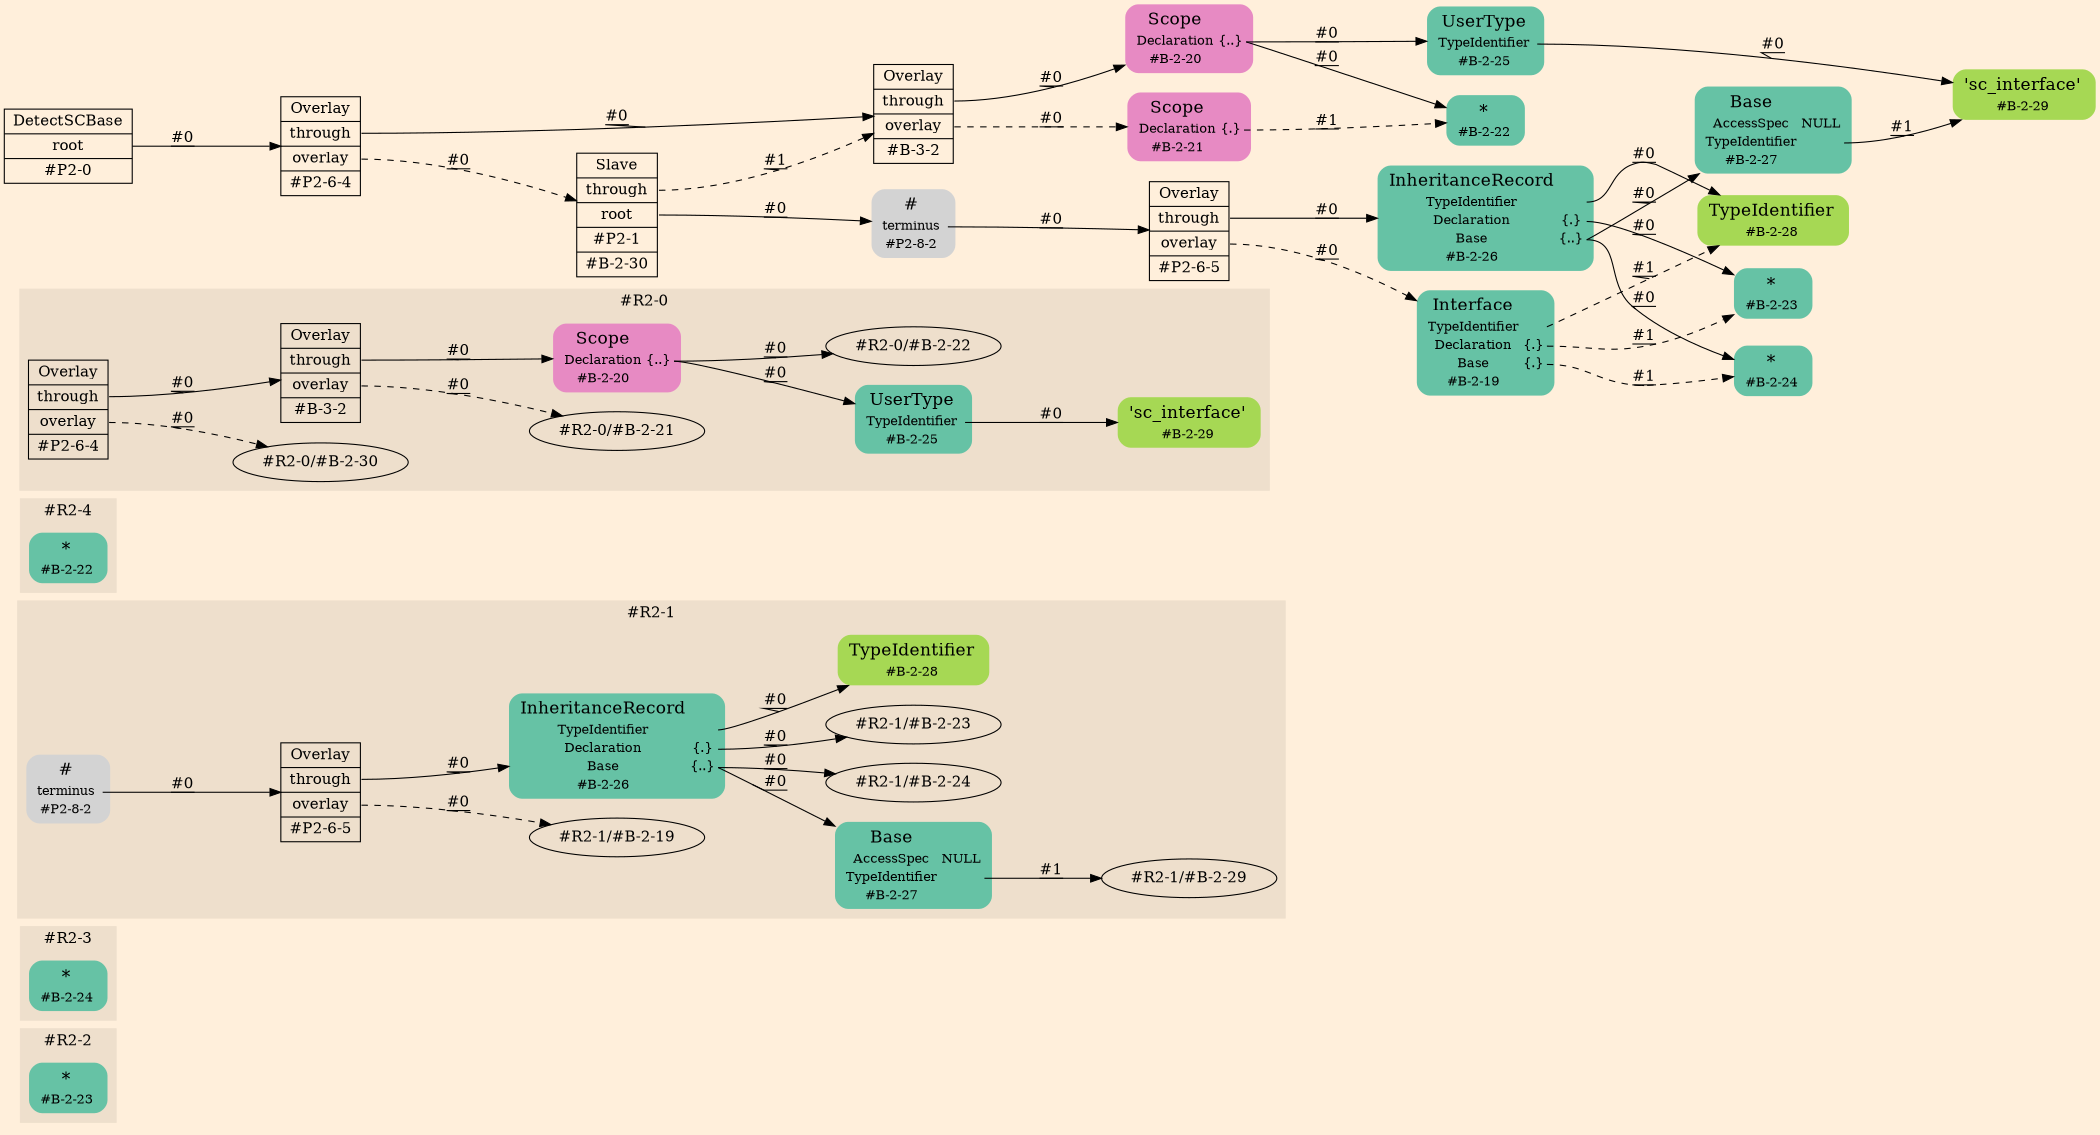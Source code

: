 digraph Inferno {
graph [
rankdir = "LR"
ranksep = 1.0
size = "14,20"
bgcolor = antiquewhite1
color = black
fontcolor = black
];
node [
];
subgraph "cluster#R2-2" {
label = "#R2-2"
style = "filled"
color = antiquewhite2
"#R2-2/#B-2-23" [
shape = "plaintext"
fillcolor = "/set28/1"
label = <<TABLE BORDER="0" CELLBORDER="0" CELLSPACING="0">
 <TR>
  <TD><FONT POINT-SIZE="16.0">*</FONT></TD>
  <TD></TD>
 </TR>
 <TR>
  <TD>#B-2-23</TD>
  <TD PORT="port0"></TD>
 </TR>
</TABLE>>
style = "rounded,filled"
fontsize = "12"
];
}
subgraph "cluster#R2-3" {
label = "#R2-3"
style = "filled"
color = antiquewhite2
"#R2-3/#B-2-24" [
shape = "plaintext"
fillcolor = "/set28/1"
label = <<TABLE BORDER="0" CELLBORDER="0" CELLSPACING="0">
 <TR>
  <TD><FONT POINT-SIZE="16.0">*</FONT></TD>
  <TD></TD>
 </TR>
 <TR>
  <TD>#B-2-24</TD>
  <TD PORT="port0"></TD>
 </TR>
</TABLE>>
style = "rounded,filled"
fontsize = "12"
];
}
subgraph "cluster#R2-1" {
label = "#R2-1"
style = "filled"
color = antiquewhite2
"#R2-1/#B-2-27" [
shape = "plaintext"
fillcolor = "/set28/1"
label = <<TABLE BORDER="0" CELLBORDER="0" CELLSPACING="0">
 <TR>
  <TD><FONT POINT-SIZE="16.0">Base</FONT></TD>
  <TD></TD>
 </TR>
 <TR>
  <TD>AccessSpec</TD>
  <TD PORT="port0">NULL</TD>
 </TR>
 <TR>
  <TD>TypeIdentifier</TD>
  <TD PORT="port1"></TD>
 </TR>
 <TR>
  <TD>#B-2-27</TD>
  <TD PORT="port2"></TD>
 </TR>
</TABLE>>
style = "rounded,filled"
fontsize = "12"
];
"#R2-1/#B-2-26" [
shape = "plaintext"
fillcolor = "/set28/1"
label = <<TABLE BORDER="0" CELLBORDER="0" CELLSPACING="0">
 <TR>
  <TD><FONT POINT-SIZE="16.0">InheritanceRecord</FONT></TD>
  <TD></TD>
 </TR>
 <TR>
  <TD>TypeIdentifier</TD>
  <TD PORT="port0"></TD>
 </TR>
 <TR>
  <TD>Declaration</TD>
  <TD PORT="port1">{.}</TD>
 </TR>
 <TR>
  <TD>Base</TD>
  <TD PORT="port2">{..}</TD>
 </TR>
 <TR>
  <TD>#B-2-26</TD>
  <TD PORT="port3"></TD>
 </TR>
</TABLE>>
style = "rounded,filled"
fontsize = "12"
];
"#R2-1/#B-2-28" [
shape = "plaintext"
fillcolor = "/set28/5"
label = <<TABLE BORDER="0" CELLBORDER="0" CELLSPACING="0">
 <TR>
  <TD><FONT POINT-SIZE="16.0">TypeIdentifier</FONT></TD>
  <TD></TD>
 </TR>
 <TR>
  <TD>#B-2-28</TD>
  <TD PORT="port0"></TD>
 </TR>
</TABLE>>
style = "rounded,filled"
fontsize = "12"
];
"#R2-1/#P2-8-2" [
shape = "plaintext"
label = <<TABLE BORDER="0" CELLBORDER="0" CELLSPACING="0">
 <TR>
  <TD><FONT POINT-SIZE="16.0">#</FONT></TD>
  <TD></TD>
 </TR>
 <TR>
  <TD>terminus</TD>
  <TD PORT="port0"></TD>
 </TR>
 <TR>
  <TD>#P2-8-2</TD>
  <TD PORT="port1"></TD>
 </TR>
</TABLE>>
style = "rounded,filled"
fontsize = "12"
];
"#R2-1/#P2-6-5" [
shape = "record"
fillcolor = antiquewhite2
label = "<fixed> Overlay | <port0> through | <port1> overlay | <port2> #P2-6-5"
style = "filled"
fontsize = "14"
color = black
fontcolor = black
];
"#R2-1/#B-2-27":port1 -> "#R2-1/#B-2-29" [style="solid"
label = "#1"
decorate = true
color = black
fontcolor = black
];
"#R2-1/#B-2-26":port0 -> "#R2-1/#B-2-28" [style="solid"
label = "#0"
decorate = true
color = black
fontcolor = black
];
"#R2-1/#B-2-26":port1 -> "#R2-1/#B-2-23" [style="solid"
label = "#0"
decorate = true
color = black
fontcolor = black
];
"#R2-1/#B-2-26":port2 -> "#R2-1/#B-2-24" [style="solid"
label = "#0"
decorate = true
color = black
fontcolor = black
];
"#R2-1/#B-2-26":port2 -> "#R2-1/#B-2-27" [style="solid"
label = "#0"
decorate = true
color = black
fontcolor = black
];
"#R2-1/#P2-8-2":port0 -> "#R2-1/#P2-6-5" [style="solid"
label = "#0"
decorate = true
color = black
fontcolor = black
];
"#R2-1/#P2-6-5":port0 -> "#R2-1/#B-2-26" [style="solid"
label = "#0"
decorate = true
color = black
fontcolor = black
];
"#R2-1/#P2-6-5":port1 -> "#R2-1/#B-2-19" [style="dashed"
label = "#0"
decorate = true
color = black
fontcolor = black
];
}
subgraph "cluster#R2-4" {
label = "#R2-4"
style = "filled"
color = antiquewhite2
"#R2-4/#B-2-22" [
shape = "plaintext"
fillcolor = "/set28/1"
label = <<TABLE BORDER="0" CELLBORDER="0" CELLSPACING="0">
 <TR>
  <TD><FONT POINT-SIZE="16.0">*</FONT></TD>
  <TD></TD>
 </TR>
 <TR>
  <TD>#B-2-22</TD>
  <TD PORT="port0"></TD>
 </TR>
</TABLE>>
style = "rounded,filled"
fontsize = "12"
];
}
subgraph "cluster#R2-0" {
label = "#R2-0"
style = "filled"
color = antiquewhite2
"#R2-0/#B-2-29" [
shape = "plaintext"
fillcolor = "/set28/5"
label = <<TABLE BORDER="0" CELLBORDER="0" CELLSPACING="0">
 <TR>
  <TD><FONT POINT-SIZE="16.0">'sc_interface'</FONT></TD>
  <TD></TD>
 </TR>
 <TR>
  <TD>#B-2-29</TD>
  <TD PORT="port0"></TD>
 </TR>
</TABLE>>
style = "rounded,filled"
fontsize = "12"
];
"#R2-0/#B-2-25" [
shape = "plaintext"
fillcolor = "/set28/1"
label = <<TABLE BORDER="0" CELLBORDER="0" CELLSPACING="0">
 <TR>
  <TD><FONT POINT-SIZE="16.0">UserType</FONT></TD>
  <TD></TD>
 </TR>
 <TR>
  <TD>TypeIdentifier</TD>
  <TD PORT="port0"></TD>
 </TR>
 <TR>
  <TD>#B-2-25</TD>
  <TD PORT="port1"></TD>
 </TR>
</TABLE>>
style = "rounded,filled"
fontsize = "12"
];
"#R2-0/#P2-6-4" [
shape = "record"
fillcolor = antiquewhite2
label = "<fixed> Overlay | <port0> through | <port1> overlay | <port2> #P2-6-4"
style = "filled"
fontsize = "14"
color = black
fontcolor = black
];
"#R2-0/#B-2-20" [
shape = "plaintext"
fillcolor = "/set28/4"
label = <<TABLE BORDER="0" CELLBORDER="0" CELLSPACING="0">
 <TR>
  <TD><FONT POINT-SIZE="16.0">Scope</FONT></TD>
  <TD></TD>
 </TR>
 <TR>
  <TD>Declaration</TD>
  <TD PORT="port0">{..}</TD>
 </TR>
 <TR>
  <TD>#B-2-20</TD>
  <TD PORT="port1"></TD>
 </TR>
</TABLE>>
style = "rounded,filled"
fontsize = "12"
];
"#R2-0/#B-3-2" [
shape = "record"
fillcolor = antiquewhite2
label = "<fixed> Overlay | <port0> through | <port1> overlay | <port2> #B-3-2"
style = "filled"
fontsize = "14"
color = black
fontcolor = black
];
"#R2-0/#B-2-25":port0 -> "#R2-0/#B-2-29" [style="solid"
label = "#0"
decorate = true
color = black
fontcolor = black
];
"#R2-0/#P2-6-4":port0 -> "#R2-0/#B-3-2" [style="solid"
label = "#0"
decorate = true
color = black
fontcolor = black
];
"#R2-0/#P2-6-4":port1 -> "#R2-0/#B-2-30" [style="dashed"
label = "#0"
decorate = true
color = black
fontcolor = black
];
"#R2-0/#B-2-20":port0 -> "#R2-0/#B-2-22" [style="solid"
label = "#0"
decorate = true
color = black
fontcolor = black
];
"#R2-0/#B-2-20":port0 -> "#R2-0/#B-2-25" [style="solid"
label = "#0"
decorate = true
color = black
fontcolor = black
];
"#R2-0/#B-3-2":port0 -> "#R2-0/#B-2-20" [style="solid"
label = "#0"
decorate = true
color = black
fontcolor = black
];
"#R2-0/#B-3-2":port1 -> "#R2-0/#B-2-21" [style="dashed"
label = "#0"
decorate = true
color = black
fontcolor = black
];
}
"CR#P2-0" [
shape = "record"
fillcolor = antiquewhite1
label = "<fixed> DetectSCBase | <port0> root | <port1> #P2-0"
style = "filled"
fontsize = "14"
color = black
fontcolor = black
];
"#P2-6-4" [
shape = "record"
fillcolor = antiquewhite1
label = "<fixed> Overlay | <port0> through | <port1> overlay | <port2> #P2-6-4"
style = "filled"
fontsize = "14"
color = black
fontcolor = black
];
"#B-3-2" [
shape = "record"
fillcolor = antiquewhite1
label = "<fixed> Overlay | <port0> through | <port1> overlay | <port2> #B-3-2"
style = "filled"
fontsize = "14"
color = black
fontcolor = black
];
"#B-2-20" [
shape = "plaintext"
fillcolor = "/set28/4"
label = <<TABLE BORDER="0" CELLBORDER="0" CELLSPACING="0">
 <TR>
  <TD><FONT POINT-SIZE="16.0">Scope</FONT></TD>
  <TD></TD>
 </TR>
 <TR>
  <TD>Declaration</TD>
  <TD PORT="port0">{..}</TD>
 </TR>
 <TR>
  <TD>#B-2-20</TD>
  <TD PORT="port1"></TD>
 </TR>
</TABLE>>
style = "rounded,filled"
fontsize = "12"
];
"#B-2-22" [
shape = "plaintext"
fillcolor = "/set28/1"
label = <<TABLE BORDER="0" CELLBORDER="0" CELLSPACING="0">
 <TR>
  <TD><FONT POINT-SIZE="16.0">*</FONT></TD>
  <TD></TD>
 </TR>
 <TR>
  <TD>#B-2-22</TD>
  <TD PORT="port0"></TD>
 </TR>
</TABLE>>
style = "rounded,filled"
fontsize = "12"
];
"#B-2-25" [
shape = "plaintext"
fillcolor = "/set28/1"
label = <<TABLE BORDER="0" CELLBORDER="0" CELLSPACING="0">
 <TR>
  <TD><FONT POINT-SIZE="16.0">UserType</FONT></TD>
  <TD></TD>
 </TR>
 <TR>
  <TD>TypeIdentifier</TD>
  <TD PORT="port0"></TD>
 </TR>
 <TR>
  <TD>#B-2-25</TD>
  <TD PORT="port1"></TD>
 </TR>
</TABLE>>
style = "rounded,filled"
fontsize = "12"
];
"#B-2-29" [
shape = "plaintext"
fillcolor = "/set28/5"
label = <<TABLE BORDER="0" CELLBORDER="0" CELLSPACING="0">
 <TR>
  <TD><FONT POINT-SIZE="16.0">'sc_interface'</FONT></TD>
  <TD></TD>
 </TR>
 <TR>
  <TD>#B-2-29</TD>
  <TD PORT="port0"></TD>
 </TR>
</TABLE>>
style = "rounded,filled"
fontsize = "12"
];
"#B-2-21" [
shape = "plaintext"
fillcolor = "/set28/4"
label = <<TABLE BORDER="0" CELLBORDER="0" CELLSPACING="0">
 <TR>
  <TD><FONT POINT-SIZE="16.0">Scope</FONT></TD>
  <TD></TD>
 </TR>
 <TR>
  <TD>Declaration</TD>
  <TD PORT="port0">{.}</TD>
 </TR>
 <TR>
  <TD>#B-2-21</TD>
  <TD PORT="port1"></TD>
 </TR>
</TABLE>>
style = "rounded,filled"
fontsize = "12"
];
"#B-2-30" [
shape = "record"
fillcolor = antiquewhite1
label = "<fixed> Slave | <port0> through | <port1> root | <port2> #P2-1 | <port3> #B-2-30"
style = "filled"
fontsize = "14"
color = black
fontcolor = black
];
"#P2-8-2" [
shape = "plaintext"
label = <<TABLE BORDER="0" CELLBORDER="0" CELLSPACING="0">
 <TR>
  <TD><FONT POINT-SIZE="16.0">#</FONT></TD>
  <TD></TD>
 </TR>
 <TR>
  <TD>terminus</TD>
  <TD PORT="port0"></TD>
 </TR>
 <TR>
  <TD>#P2-8-2</TD>
  <TD PORT="port1"></TD>
 </TR>
</TABLE>>
style = "rounded,filled"
fontsize = "12"
];
"#P2-6-5" [
shape = "record"
fillcolor = antiquewhite1
label = "<fixed> Overlay | <port0> through | <port1> overlay | <port2> #P2-6-5"
style = "filled"
fontsize = "14"
color = black
fontcolor = black
];
"#B-2-26" [
shape = "plaintext"
fillcolor = "/set28/1"
label = <<TABLE BORDER="0" CELLBORDER="0" CELLSPACING="0">
 <TR>
  <TD><FONT POINT-SIZE="16.0">InheritanceRecord</FONT></TD>
  <TD></TD>
 </TR>
 <TR>
  <TD>TypeIdentifier</TD>
  <TD PORT="port0"></TD>
 </TR>
 <TR>
  <TD>Declaration</TD>
  <TD PORT="port1">{.}</TD>
 </TR>
 <TR>
  <TD>Base</TD>
  <TD PORT="port2">{..}</TD>
 </TR>
 <TR>
  <TD>#B-2-26</TD>
  <TD PORT="port3"></TD>
 </TR>
</TABLE>>
style = "rounded,filled"
fontsize = "12"
];
"#B-2-28" [
shape = "plaintext"
fillcolor = "/set28/5"
label = <<TABLE BORDER="0" CELLBORDER="0" CELLSPACING="0">
 <TR>
  <TD><FONT POINT-SIZE="16.0">TypeIdentifier</FONT></TD>
  <TD></TD>
 </TR>
 <TR>
  <TD>#B-2-28</TD>
  <TD PORT="port0"></TD>
 </TR>
</TABLE>>
style = "rounded,filled"
fontsize = "12"
];
"#B-2-23" [
shape = "plaintext"
fillcolor = "/set28/1"
label = <<TABLE BORDER="0" CELLBORDER="0" CELLSPACING="0">
 <TR>
  <TD><FONT POINT-SIZE="16.0">*</FONT></TD>
  <TD></TD>
 </TR>
 <TR>
  <TD>#B-2-23</TD>
  <TD PORT="port0"></TD>
 </TR>
</TABLE>>
style = "rounded,filled"
fontsize = "12"
];
"#B-2-24" [
shape = "plaintext"
fillcolor = "/set28/1"
label = <<TABLE BORDER="0" CELLBORDER="0" CELLSPACING="0">
 <TR>
  <TD><FONT POINT-SIZE="16.0">*</FONT></TD>
  <TD></TD>
 </TR>
 <TR>
  <TD>#B-2-24</TD>
  <TD PORT="port0"></TD>
 </TR>
</TABLE>>
style = "rounded,filled"
fontsize = "12"
];
"#B-2-27" [
shape = "plaintext"
fillcolor = "/set28/1"
label = <<TABLE BORDER="0" CELLBORDER="0" CELLSPACING="0">
 <TR>
  <TD><FONT POINT-SIZE="16.0">Base</FONT></TD>
  <TD></TD>
 </TR>
 <TR>
  <TD>AccessSpec</TD>
  <TD PORT="port0">NULL</TD>
 </TR>
 <TR>
  <TD>TypeIdentifier</TD>
  <TD PORT="port1"></TD>
 </TR>
 <TR>
  <TD>#B-2-27</TD>
  <TD PORT="port2"></TD>
 </TR>
</TABLE>>
style = "rounded,filled"
fontsize = "12"
];
"#B-2-19" [
shape = "plaintext"
fillcolor = "/set28/1"
label = <<TABLE BORDER="0" CELLBORDER="0" CELLSPACING="0">
 <TR>
  <TD><FONT POINT-SIZE="16.0">Interface</FONT></TD>
  <TD></TD>
 </TR>
 <TR>
  <TD>TypeIdentifier</TD>
  <TD PORT="port0"></TD>
 </TR>
 <TR>
  <TD>Declaration</TD>
  <TD PORT="port1">{.}</TD>
 </TR>
 <TR>
  <TD>Base</TD>
  <TD PORT="port2">{.}</TD>
 </TR>
 <TR>
  <TD>#B-2-19</TD>
  <TD PORT="port3"></TD>
 </TR>
</TABLE>>
style = "rounded,filled"
fontsize = "12"
];
"CR#P2-0":port0 -> "#P2-6-4" [style="solid"
label = "#0"
decorate = true
color = black
fontcolor = black
];
"#P2-6-4":port0 -> "#B-3-2" [style="solid"
label = "#0"
decorate = true
color = black
fontcolor = black
];
"#P2-6-4":port1 -> "#B-2-30" [style="dashed"
label = "#0"
decorate = true
color = black
fontcolor = black
];
"#B-3-2":port0 -> "#B-2-20" [style="solid"
label = "#0"
decorate = true
color = black
fontcolor = black
];
"#B-3-2":port1 -> "#B-2-21" [style="dashed"
label = "#0"
decorate = true
color = black
fontcolor = black
];
"#B-2-20":port0 -> "#B-2-22" [style="solid"
label = "#0"
decorate = true
color = black
fontcolor = black
];
"#B-2-20":port0 -> "#B-2-25" [style="solid"
label = "#0"
decorate = true
color = black
fontcolor = black
];
"#B-2-25":port0 -> "#B-2-29" [style="solid"
label = "#0"
decorate = true
color = black
fontcolor = black
];
"#B-2-21":port0 -> "#B-2-22" [style="dashed"
label = "#1"
decorate = true
color = black
fontcolor = black
];
"#B-2-30":port0 -> "#B-3-2" [style="dashed"
label = "#1"
decorate = true
color = black
fontcolor = black
];
"#B-2-30":port1 -> "#P2-8-2" [style="solid"
label = "#0"
decorate = true
color = black
fontcolor = black
];
"#P2-8-2":port0 -> "#P2-6-5" [style="solid"
label = "#0"
decorate = true
color = black
fontcolor = black
];
"#P2-6-5":port0 -> "#B-2-26" [style="solid"
label = "#0"
decorate = true
color = black
fontcolor = black
];
"#P2-6-5":port1 -> "#B-2-19" [style="dashed"
label = "#0"
decorate = true
color = black
fontcolor = black
];
"#B-2-26":port0 -> "#B-2-28" [style="solid"
label = "#0"
decorate = true
color = black
fontcolor = black
];
"#B-2-26":port1 -> "#B-2-23" [style="solid"
label = "#0"
decorate = true
color = black
fontcolor = black
];
"#B-2-26":port2 -> "#B-2-24" [style="solid"
label = "#0"
decorate = true
color = black
fontcolor = black
];
"#B-2-26":port2 -> "#B-2-27" [style="solid"
label = "#0"
decorate = true
color = black
fontcolor = black
];
"#B-2-27":port1 -> "#B-2-29" [style="solid"
label = "#1"
decorate = true
color = black
fontcolor = black
];
"#B-2-19":port0 -> "#B-2-28" [style="dashed"
label = "#1"
decorate = true
color = black
fontcolor = black
];
"#B-2-19":port1 -> "#B-2-23" [style="dashed"
label = "#1"
decorate = true
color = black
fontcolor = black
];
"#B-2-19":port2 -> "#B-2-24" [style="dashed"
label = "#1"
decorate = true
color = black
fontcolor = black
];
}
